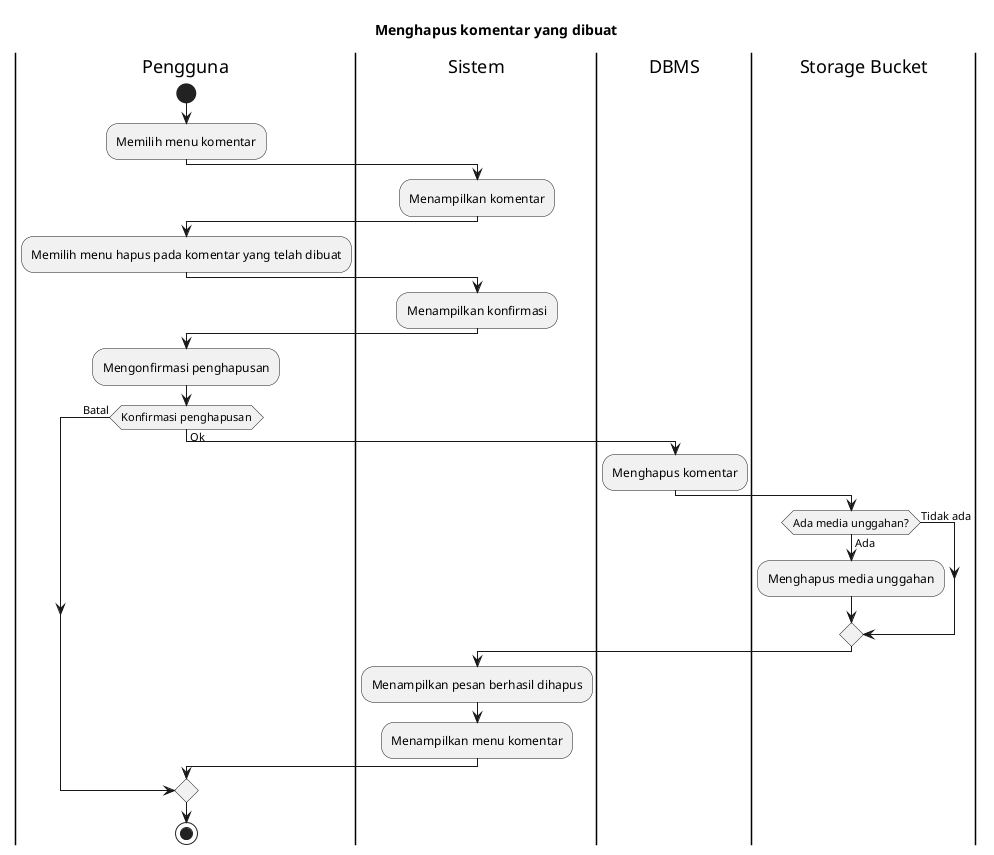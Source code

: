 @startuml Menghapus komentar yang dibuat 

title Menghapus komentar yang dibuat
 
|Pengguna|
start
:Memilih menu komentar;

|Sistem|
:Menampilkan komentar;

|Pengguna|
:Memilih menu hapus pada komentar yang telah dibuat;

|Sistem|
:Menampilkan konfirmasi;

|Pengguna|
:Mengonfirmasi penghapusan;

if (Konfirmasi penghapusan) then (Ok)
  |DBMS|
  :Menghapus komentar;

  |Storage Bucket|
  if (Ada media unggahan?) then (Tidak ada)
  else (Ada)
  :Menghapus media unggahan;
  endif

  |Sistem|
  :Menampilkan pesan berhasil dihapus;
  :Menampilkan menu komentar;
else (Batal)
endif

|Pengguna|
stop

@enduml